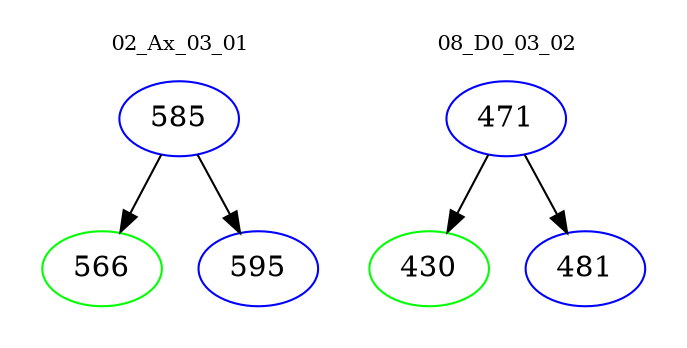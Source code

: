 digraph{
subgraph cluster_0 {
color = white
label = "02_Ax_03_01";
fontsize=10;
T0_585 [label="585", color="blue"]
T0_585 -> T0_566 [color="black"]
T0_566 [label="566", color="green"]
T0_585 -> T0_595 [color="black"]
T0_595 [label="595", color="blue"]
}
subgraph cluster_1 {
color = white
label = "08_D0_03_02";
fontsize=10;
T1_471 [label="471", color="blue"]
T1_471 -> T1_430 [color="black"]
T1_430 [label="430", color="green"]
T1_471 -> T1_481 [color="black"]
T1_481 [label="481", color="blue"]
}
}
